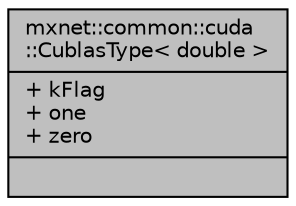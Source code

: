 digraph "mxnet::common::cuda::CublasType&lt; double &gt;"
{
 // LATEX_PDF_SIZE
  edge [fontname="Helvetica",fontsize="10",labelfontname="Helvetica",labelfontsize="10"];
  node [fontname="Helvetica",fontsize="10",shape=record];
  Node1 [label="{mxnet::common::cuda\l::CublasType\< double \>\n|+ kFlag\l+ one\l+ zero\l|}",height=0.2,width=0.4,color="black", fillcolor="grey75", style="filled", fontcolor="black",tooltip=" "];
}
